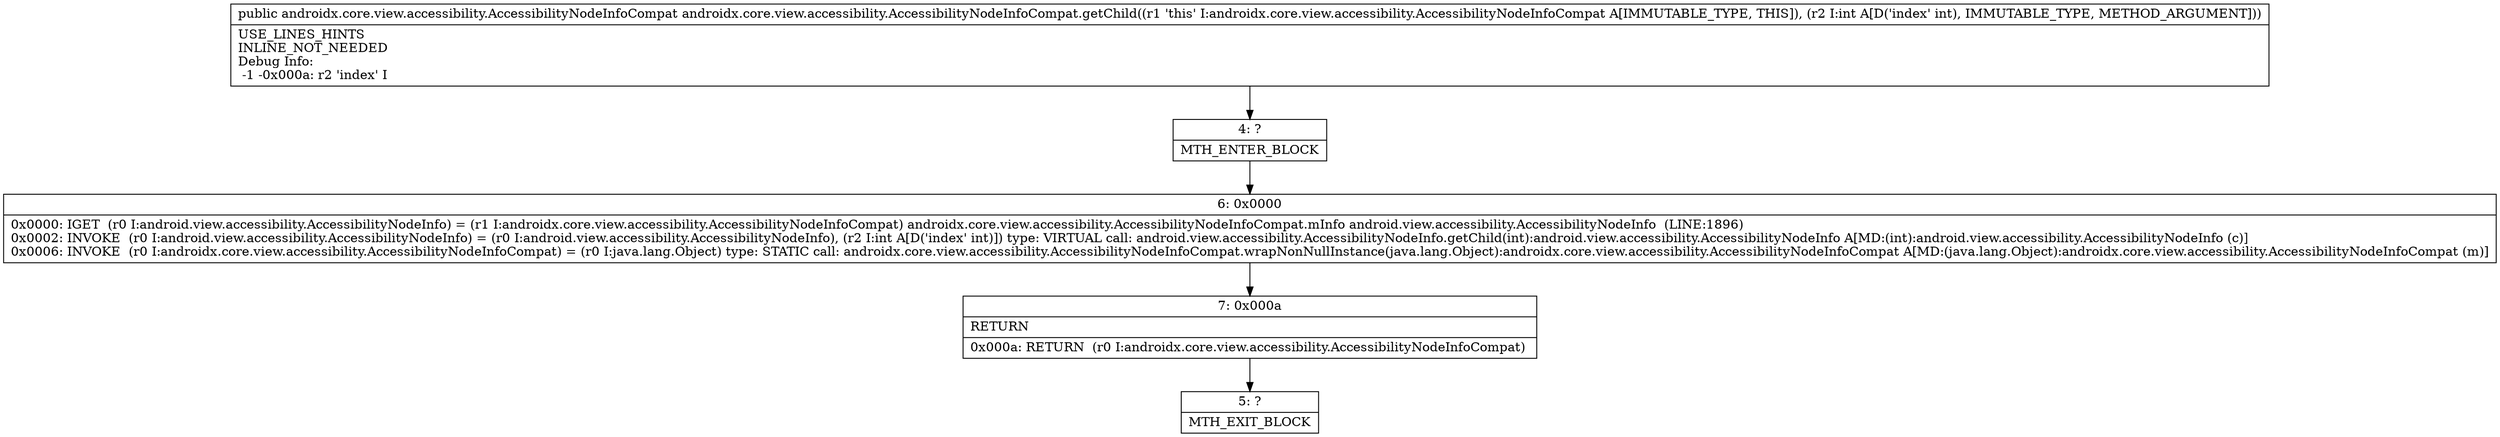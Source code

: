 digraph "CFG forandroidx.core.view.accessibility.AccessibilityNodeInfoCompat.getChild(I)Landroidx\/core\/view\/accessibility\/AccessibilityNodeInfoCompat;" {
Node_4 [shape=record,label="{4\:\ ?|MTH_ENTER_BLOCK\l}"];
Node_6 [shape=record,label="{6\:\ 0x0000|0x0000: IGET  (r0 I:android.view.accessibility.AccessibilityNodeInfo) = (r1 I:androidx.core.view.accessibility.AccessibilityNodeInfoCompat) androidx.core.view.accessibility.AccessibilityNodeInfoCompat.mInfo android.view.accessibility.AccessibilityNodeInfo  (LINE:1896)\l0x0002: INVOKE  (r0 I:android.view.accessibility.AccessibilityNodeInfo) = (r0 I:android.view.accessibility.AccessibilityNodeInfo), (r2 I:int A[D('index' int)]) type: VIRTUAL call: android.view.accessibility.AccessibilityNodeInfo.getChild(int):android.view.accessibility.AccessibilityNodeInfo A[MD:(int):android.view.accessibility.AccessibilityNodeInfo (c)]\l0x0006: INVOKE  (r0 I:androidx.core.view.accessibility.AccessibilityNodeInfoCompat) = (r0 I:java.lang.Object) type: STATIC call: androidx.core.view.accessibility.AccessibilityNodeInfoCompat.wrapNonNullInstance(java.lang.Object):androidx.core.view.accessibility.AccessibilityNodeInfoCompat A[MD:(java.lang.Object):androidx.core.view.accessibility.AccessibilityNodeInfoCompat (m)]\l}"];
Node_7 [shape=record,label="{7\:\ 0x000a|RETURN\l|0x000a: RETURN  (r0 I:androidx.core.view.accessibility.AccessibilityNodeInfoCompat) \l}"];
Node_5 [shape=record,label="{5\:\ ?|MTH_EXIT_BLOCK\l}"];
MethodNode[shape=record,label="{public androidx.core.view.accessibility.AccessibilityNodeInfoCompat androidx.core.view.accessibility.AccessibilityNodeInfoCompat.getChild((r1 'this' I:androidx.core.view.accessibility.AccessibilityNodeInfoCompat A[IMMUTABLE_TYPE, THIS]), (r2 I:int A[D('index' int), IMMUTABLE_TYPE, METHOD_ARGUMENT]))  | USE_LINES_HINTS\lINLINE_NOT_NEEDED\lDebug Info:\l  \-1 \-0x000a: r2 'index' I\l}"];
MethodNode -> Node_4;Node_4 -> Node_6;
Node_6 -> Node_7;
Node_7 -> Node_5;
}

